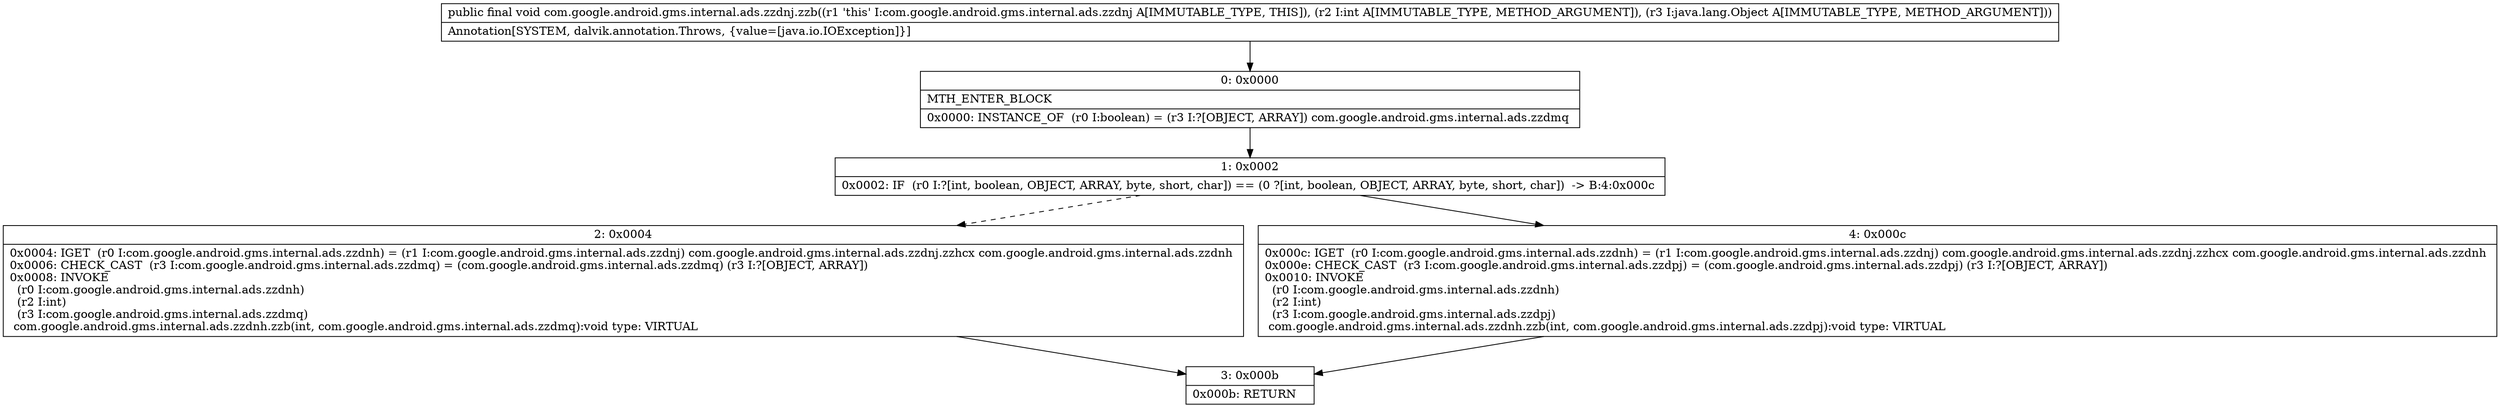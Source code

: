 digraph "CFG forcom.google.android.gms.internal.ads.zzdnj.zzb(ILjava\/lang\/Object;)V" {
Node_0 [shape=record,label="{0\:\ 0x0000|MTH_ENTER_BLOCK\l|0x0000: INSTANCE_OF  (r0 I:boolean) = (r3 I:?[OBJECT, ARRAY]) com.google.android.gms.internal.ads.zzdmq \l}"];
Node_1 [shape=record,label="{1\:\ 0x0002|0x0002: IF  (r0 I:?[int, boolean, OBJECT, ARRAY, byte, short, char]) == (0 ?[int, boolean, OBJECT, ARRAY, byte, short, char])  \-\> B:4:0x000c \l}"];
Node_2 [shape=record,label="{2\:\ 0x0004|0x0004: IGET  (r0 I:com.google.android.gms.internal.ads.zzdnh) = (r1 I:com.google.android.gms.internal.ads.zzdnj) com.google.android.gms.internal.ads.zzdnj.zzhcx com.google.android.gms.internal.ads.zzdnh \l0x0006: CHECK_CAST  (r3 I:com.google.android.gms.internal.ads.zzdmq) = (com.google.android.gms.internal.ads.zzdmq) (r3 I:?[OBJECT, ARRAY]) \l0x0008: INVOKE  \l  (r0 I:com.google.android.gms.internal.ads.zzdnh)\l  (r2 I:int)\l  (r3 I:com.google.android.gms.internal.ads.zzdmq)\l com.google.android.gms.internal.ads.zzdnh.zzb(int, com.google.android.gms.internal.ads.zzdmq):void type: VIRTUAL \l}"];
Node_3 [shape=record,label="{3\:\ 0x000b|0x000b: RETURN   \l}"];
Node_4 [shape=record,label="{4\:\ 0x000c|0x000c: IGET  (r0 I:com.google.android.gms.internal.ads.zzdnh) = (r1 I:com.google.android.gms.internal.ads.zzdnj) com.google.android.gms.internal.ads.zzdnj.zzhcx com.google.android.gms.internal.ads.zzdnh \l0x000e: CHECK_CAST  (r3 I:com.google.android.gms.internal.ads.zzdpj) = (com.google.android.gms.internal.ads.zzdpj) (r3 I:?[OBJECT, ARRAY]) \l0x0010: INVOKE  \l  (r0 I:com.google.android.gms.internal.ads.zzdnh)\l  (r2 I:int)\l  (r3 I:com.google.android.gms.internal.ads.zzdpj)\l com.google.android.gms.internal.ads.zzdnh.zzb(int, com.google.android.gms.internal.ads.zzdpj):void type: VIRTUAL \l}"];
MethodNode[shape=record,label="{public final void com.google.android.gms.internal.ads.zzdnj.zzb((r1 'this' I:com.google.android.gms.internal.ads.zzdnj A[IMMUTABLE_TYPE, THIS]), (r2 I:int A[IMMUTABLE_TYPE, METHOD_ARGUMENT]), (r3 I:java.lang.Object A[IMMUTABLE_TYPE, METHOD_ARGUMENT]))  | Annotation[SYSTEM, dalvik.annotation.Throws, \{value=[java.io.IOException]\}]\l}"];
MethodNode -> Node_0;
Node_0 -> Node_1;
Node_1 -> Node_2[style=dashed];
Node_1 -> Node_4;
Node_2 -> Node_3;
Node_4 -> Node_3;
}

